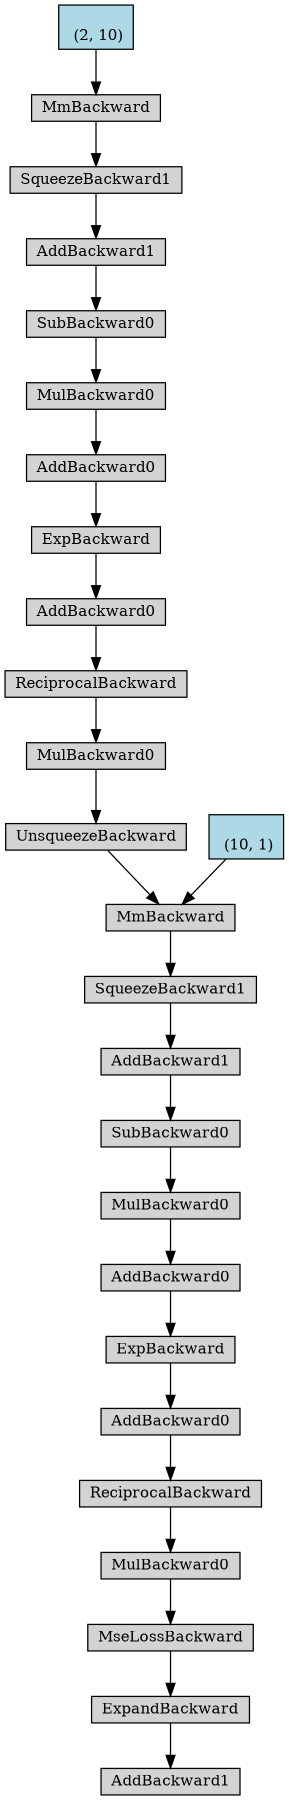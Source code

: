 digraph {
	graph [size="12,12"]
	node [align=left fontsize=12 height=0.2 ranksep=0.1 shape=box style=filled]
	4474936848 [label=AddBackward1]
	4474933320 -> 4474936848
	4474933320 [label=ExpandBackward]
	4475166392 -> 4474933320
	4475166392 [label=MseLossBackward]
	4475163592 -> 4475166392
	4475163592 [label=MulBackward0]
	4475164488 -> 4475163592
	4475164488 [label=ReciprocalBackward]
	4475166112 -> 4475164488
	4475166112 [label=AddBackward0]
	4475165776 -> 4475166112
	4475165776 [label=ExpBackward]
	4475163648 -> 4475165776
	4475163648 [label=AddBackward0]
	4475163256 -> 4475163648
	4475163256 [label=MulBackward0]
	4475164936 -> 4475163256
	4475164936 [label=SubBackward0]
	4475164768 -> 4475164936
	4475164768 [label=AddBackward1]
	4473636568 -> 4475164768
	4473636568 [label=SqueezeBackward1]
	4473638192 -> 4473636568
	4473638192 [label=MmBackward]
	4473637744 -> 4473638192
	4473637744 [label=UnsqueezeBackward]
	4473635728 -> 4473637744
	4473635728 [label=MulBackward0]
	4475576392 -> 4473635728
	4475576392 [label=ReciprocalBackward]
	4475576504 -> 4475576392
	4475576504 [label=AddBackward0]
	4475576616 -> 4475576504
	4475576616 [label=ExpBackward]
	4475576728 -> 4475576616
	4475576728 [label=AddBackward0]
	4475576840 -> 4475576728
	4475576840 [label=MulBackward0]
	4475576952 -> 4475576840
	4475576952 [label=SubBackward0]
	4475577064 -> 4475576952
	4475577064 [label=AddBackward1]
	4475577176 -> 4475577064
	4475577176 [label=SqueezeBackward1]
	4475577288 -> 4475577176
	4475577288 [label=MmBackward]
	4469235048 -> 4475577288
	4469235048 [label="
 (2, 10)" fillcolor=lightblue]
	4469201272 -> 4473638192
	4469201272 [label="
 (10, 1)" fillcolor=lightblue]
}
